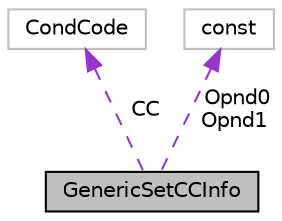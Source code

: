 digraph "GenericSetCCInfo"
{
 // LATEX_PDF_SIZE
  bgcolor="transparent";
  edge [fontname="Helvetica",fontsize="10",labelfontname="Helvetica",labelfontsize="10"];
  node [fontname="Helvetica",fontsize="10",shape=record];
  Node1 [label="GenericSetCCInfo",height=0.2,width=0.4,color="black", fillcolor="grey75", style="filled", fontcolor="black",tooltip="Helper structure to keep track of ISD::SET_CC operands."];
  Node2 -> Node1 [dir="back",color="darkorchid3",fontsize="10",style="dashed",label=" CC" ,fontname="Helvetica"];
  Node2 [label="CondCode",height=0.2,width=0.4,color="grey75",tooltip=" "];
  Node3 -> Node1 [dir="back",color="darkorchid3",fontsize="10",style="dashed",label=" Opnd0\nOpnd1" ,fontname="Helvetica"];
  Node3 [label="const",height=0.2,width=0.4,color="grey75",tooltip=" "];
}
